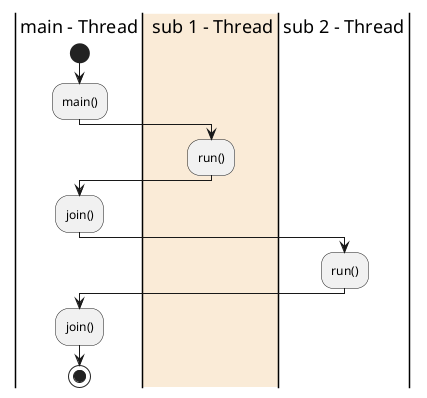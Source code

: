 @startuml
|main - Thread|
start
:main();
|#AntiqueWhite| sub 1 - Thread|
:run();
|main - Thread|
:join();
|sub 2 - Thread|
:run();
|main - Thread|
:join();
stop
@enduml